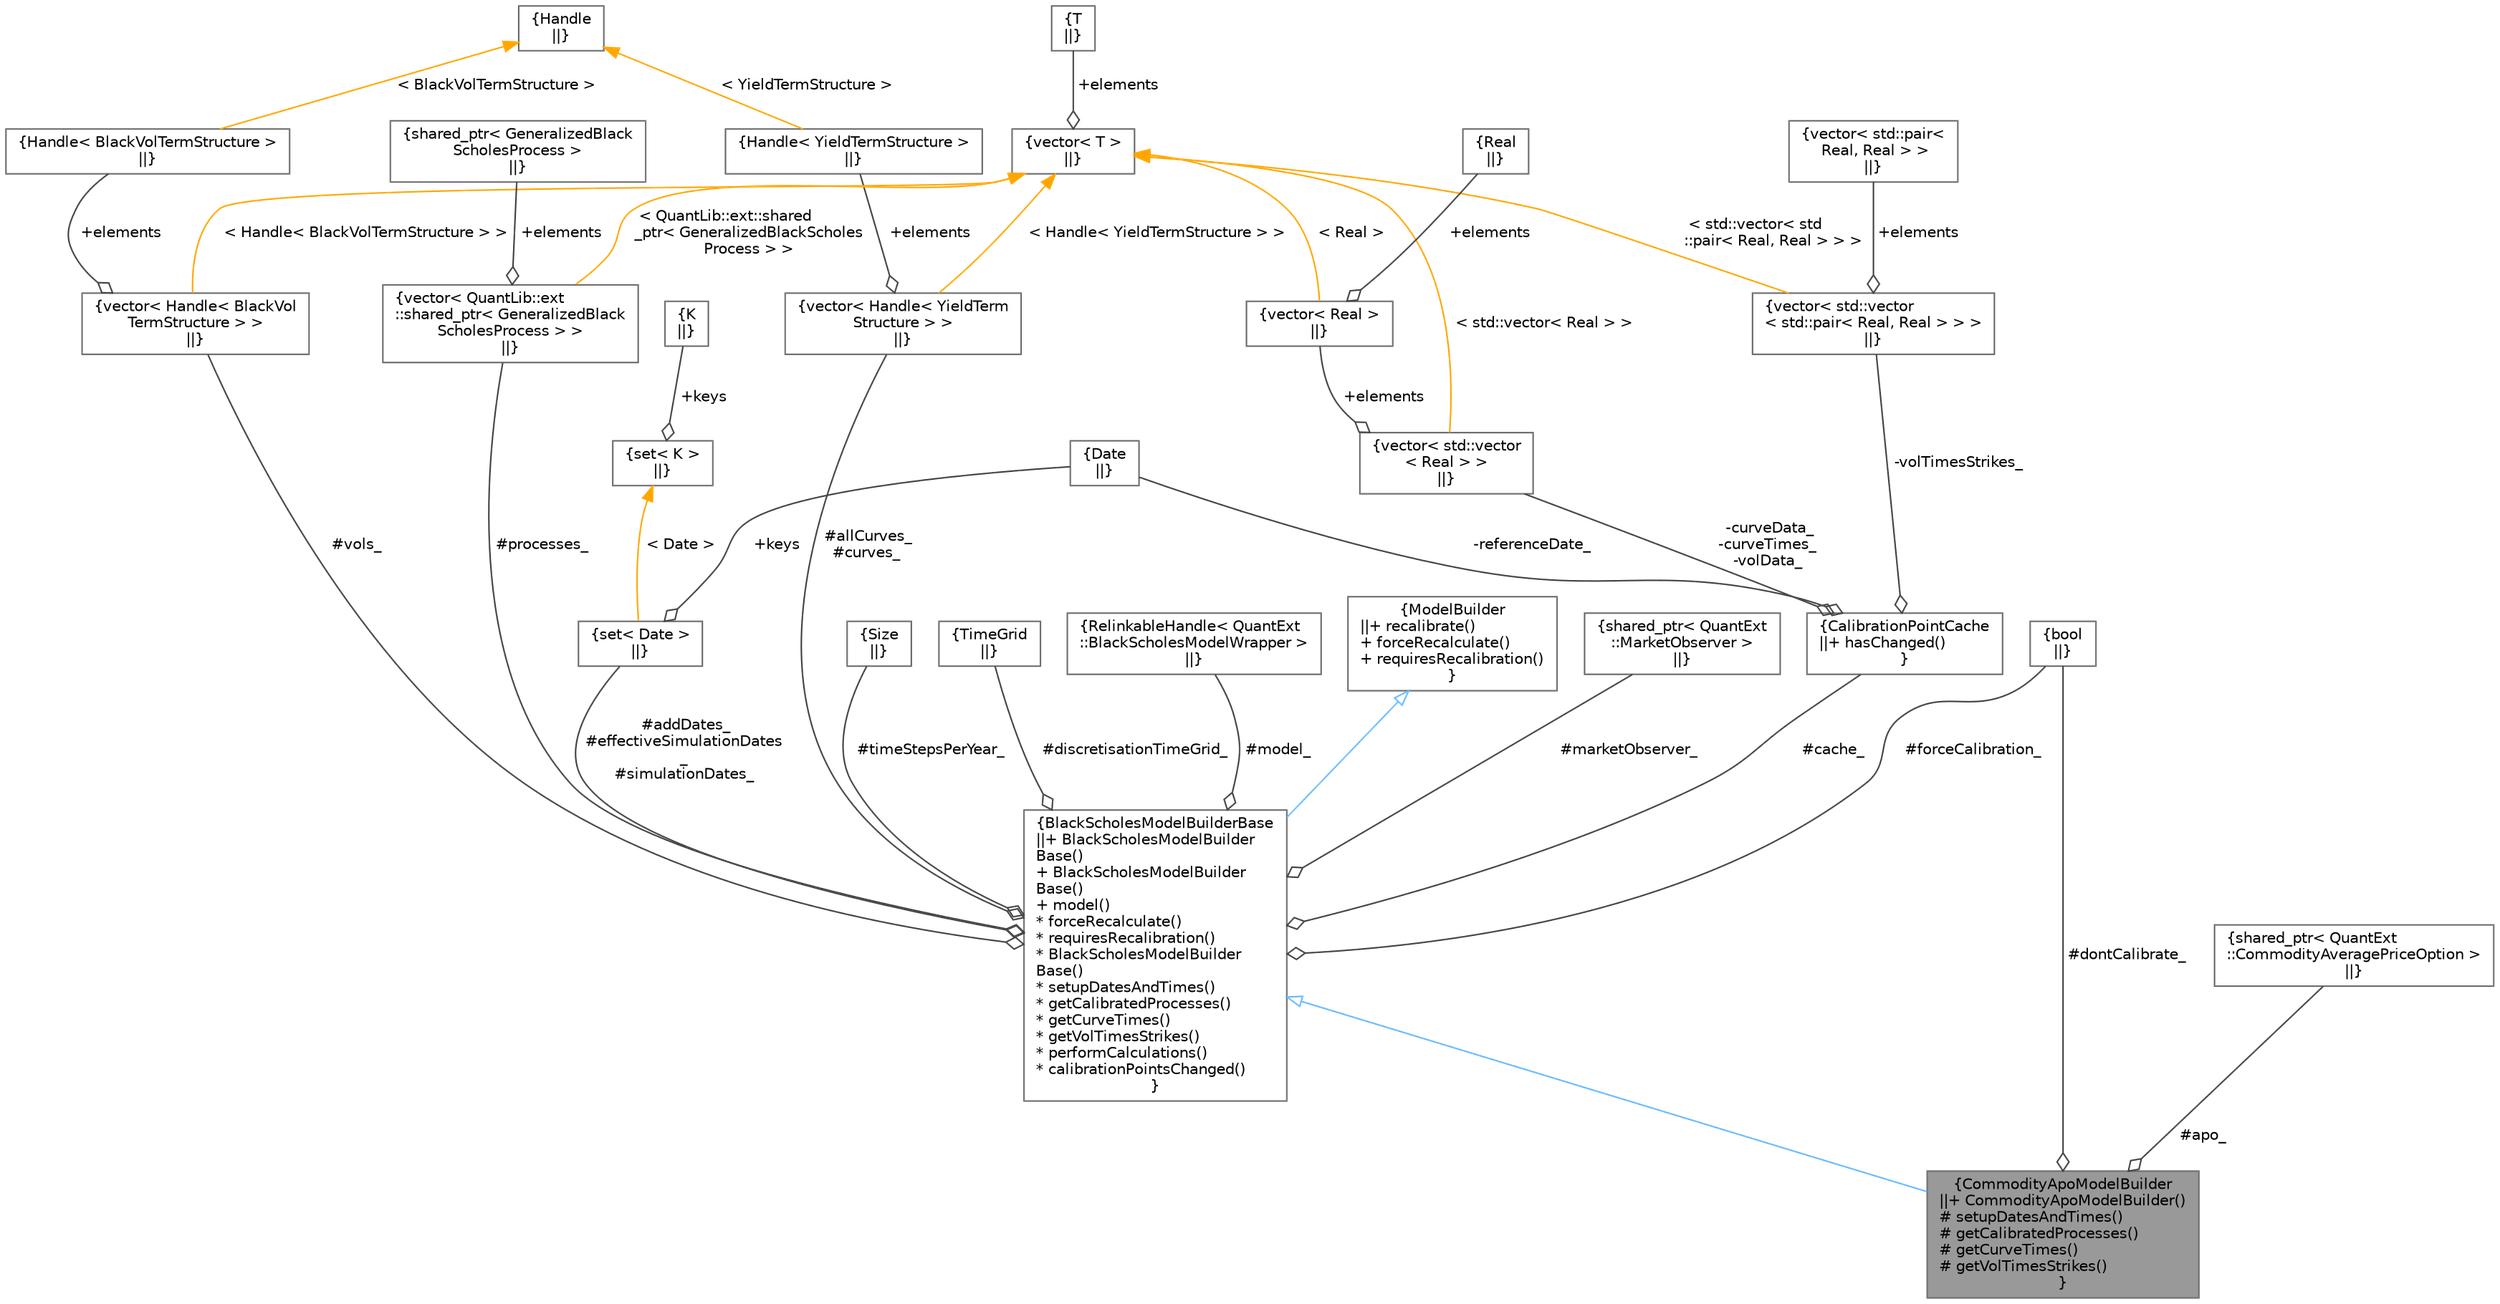 digraph "CommodityApoModelBuilder"
{
 // INTERACTIVE_SVG=YES
 // LATEX_PDF_SIZE
  bgcolor="transparent";
  edge [fontname=Helvetica,fontsize=10,labelfontname=Helvetica,labelfontsize=10];
  node [fontname=Helvetica,fontsize=10,shape=box,height=0.2,width=0.4];
  Node1 [label="{CommodityApoModelBuilder\n||+ CommodityApoModelBuilder()\l# setupDatesAndTimes()\l# getCalibratedProcesses()\l# getCurveTimes()\l# getVolTimesStrikes()\l}",height=0.2,width=0.4,color="gray40", fillcolor="grey60", style="filled", fontcolor="black",tooltip=" "];
  Node2 -> Node1 [dir="back",color="steelblue1",style="solid",arrowtail="onormal"];
  Node2 [label="{BlackScholesModelBuilderBase\n||+ BlackScholesModelBuilder\lBase()\l+ BlackScholesModelBuilder\lBase()\l+ model()\l* forceRecalculate()\l* requiresRecalibration()\l* BlackScholesModelBuilder\lBase()\l* setupDatesAndTimes()\l* getCalibratedProcesses()\l* getCurveTimes()\l* getVolTimesStrikes()\l* performCalculations()\l* calibrationPointsChanged()\l}",height=0.2,width=0.4,color="gray40", fillcolor="white", style="filled",URL="$classore_1_1data_1_1_black_scholes_model_builder_base.html",tooltip=" "];
  Node3 -> Node2 [dir="back",color="steelblue1",style="solid",arrowtail="onormal"];
  Node3 [label="{ModelBuilder\n||+ recalibrate()\l+ forceRecalculate()\l+ requiresRecalibration()\l}",height=0.2,width=0.4,color="gray40", fillcolor="white", style="filled",URL="C:/dev/ORE/documentation/QuantExt/doc/quantext.tag$class_quant_ext_1_1_model_builder.html",tooltip=" "];
  Node4 -> Node2 [color="grey25",style="solid",label=" #allCurves_\n#curves_" ,arrowhead="odiamond"];
  Node4 [label="{vector\< Handle\< YieldTerm\lStructure \> \>\n||}",height=0.2,width=0.4,color="gray40", fillcolor="white", style="filled",tooltip=" "];
  Node5 -> Node4 [color="grey25",style="solid",label=" +elements" ,arrowhead="odiamond"];
  Node5 [label="{Handle\< YieldTermStructure \>\n||}",height=0.2,width=0.4,color="gray40", fillcolor="white", style="filled",tooltip=" "];
  Node6 -> Node5 [dir="back",color="orange",style="solid",label=" \< YieldTermStructure \>" ];
  Node6 [label="{Handle\n||}",height=0.2,width=0.4,color="gray40", fillcolor="white", style="filled",tooltip=" "];
  Node7 -> Node4 [dir="back",color="orange",style="solid",label=" \< Handle\< YieldTermStructure \> \>" ];
  Node7 [label="{vector\< T \>\n||}",height=0.2,width=0.4,color="gray40", fillcolor="white", style="filled",tooltip=" "];
  Node8 -> Node7 [color="grey25",style="solid",label=" +elements" ,arrowhead="odiamond"];
  Node8 [label="{T\n||}",height=0.2,width=0.4,color="gray40", fillcolor="white", style="filled",tooltip=" "];
  Node9 -> Node2 [color="grey25",style="solid",label=" #processes_" ,arrowhead="odiamond"];
  Node9 [label="{vector\< QuantLib::ext\l::shared_ptr\< GeneralizedBlack\lScholesProcess \> \>\n||}",height=0.2,width=0.4,color="gray40", fillcolor="white", style="filled",tooltip=" "];
  Node10 -> Node9 [color="grey25",style="solid",label=" +elements" ,arrowhead="odiamond"];
  Node10 [label="{shared_ptr\< GeneralizedBlack\lScholesProcess \>\n||}",height=0.2,width=0.4,color="gray40", fillcolor="white", style="filled",tooltip=" "];
  Node7 -> Node9 [dir="back",color="orange",style="solid",label=" \< QuantLib::ext::shared\l_ptr\< GeneralizedBlackScholes\lProcess \> \>" ];
  Node11 -> Node2 [color="grey25",style="solid",label=" #addDates_\n#effectiveSimulationDates\l_\n#simulationDates_" ,arrowhead="odiamond"];
  Node11 [label="{set\< Date \>\n||}",height=0.2,width=0.4,color="gray40", fillcolor="white", style="filled",tooltip=" "];
  Node12 -> Node11 [color="grey25",style="solid",label=" +keys" ,arrowhead="odiamond"];
  Node12 [label="{Date\n||}",height=0.2,width=0.4,color="gray40", fillcolor="white", style="filled",tooltip=" "];
  Node13 -> Node11 [dir="back",color="orange",style="solid",label=" \< Date \>" ];
  Node13 [label="{set\< K \>\n||}",height=0.2,width=0.4,color="gray40", fillcolor="white", style="filled",tooltip=" "];
  Node14 -> Node13 [color="grey25",style="solid",label=" +keys" ,arrowhead="odiamond"];
  Node14 [label="{K\n||}",height=0.2,width=0.4,color="gray40", fillcolor="white", style="filled",tooltip=" "];
  Node15 -> Node2 [color="grey25",style="solid",label=" #timeStepsPerYear_" ,arrowhead="odiamond"];
  Node15 [label="{Size\n||}",height=0.2,width=0.4,color="gray40", fillcolor="white", style="filled",tooltip=" "];
  Node16 -> Node2 [color="grey25",style="solid",label=" #discretisationTimeGrid_" ,arrowhead="odiamond"];
  Node16 [label="{TimeGrid\n||}",height=0.2,width=0.4,color="gray40", fillcolor="white", style="filled",tooltip=" "];
  Node17 -> Node2 [color="grey25",style="solid",label=" #model_" ,arrowhead="odiamond"];
  Node17 [label="{RelinkableHandle\< QuantExt\l::BlackScholesModelWrapper \>\n||}",height=0.2,width=0.4,color="gray40", fillcolor="white", style="filled",tooltip=" "];
  Node18 -> Node2 [color="grey25",style="solid",label=" #forceCalibration_" ,arrowhead="odiamond"];
  Node18 [label="{bool\n||}",height=0.2,width=0.4,color="gray40", fillcolor="white", style="filled",URL="$classbool.html",tooltip=" "];
  Node19 -> Node2 [color="grey25",style="solid",label=" #marketObserver_" ,arrowhead="odiamond"];
  Node19 [label="{shared_ptr\< QuantExt\l::MarketObserver \>\n||}",height=0.2,width=0.4,color="gray40", fillcolor="white", style="filled",tooltip=" "];
  Node20 -> Node2 [color="grey25",style="solid",label=" #vols_" ,arrowhead="odiamond"];
  Node20 [label="{vector\< Handle\< BlackVol\lTermStructure \> \>\n||}",height=0.2,width=0.4,color="gray40", fillcolor="white", style="filled",tooltip=" "];
  Node21 -> Node20 [color="grey25",style="solid",label=" +elements" ,arrowhead="odiamond"];
  Node21 [label="{Handle\< BlackVolTermStructure \>\n||}",height=0.2,width=0.4,color="gray40", fillcolor="white", style="filled",tooltip=" "];
  Node6 -> Node21 [dir="back",color="orange",style="solid",label=" \< BlackVolTermStructure \>" ];
  Node7 -> Node20 [dir="back",color="orange",style="solid",label=" \< Handle\< BlackVolTermStructure \> \>" ];
  Node22 -> Node2 [color="grey25",style="solid",label=" #cache_" ,arrowhead="odiamond"];
  Node22 [label="{CalibrationPointCache\n||+ hasChanged()\l}",height=0.2,width=0.4,color="gray40", fillcolor="white", style="filled",URL="$classore_1_1data_1_1_calibration_point_cache.html",tooltip=" "];
  Node12 -> Node22 [color="grey25",style="solid",label=" -referenceDate_" ,arrowhead="odiamond"];
  Node23 -> Node22 [color="grey25",style="solid",label=" -curveData_\n-curveTimes_\n-volData_" ,arrowhead="odiamond"];
  Node23 [label="{vector\< std::vector\l\< Real \> \>\n||}",height=0.2,width=0.4,color="gray40", fillcolor="white", style="filled",tooltip=" "];
  Node24 -> Node23 [color="grey25",style="solid",label=" +elements" ,arrowhead="odiamond"];
  Node24 [label="{vector\< Real \>\n||}",height=0.2,width=0.4,color="gray40", fillcolor="white", style="filled",tooltip=" "];
  Node25 -> Node24 [color="grey25",style="solid",label=" +elements" ,arrowhead="odiamond"];
  Node25 [label="{Real\n||}",height=0.2,width=0.4,color="gray40", fillcolor="white", style="filled",tooltip=" "];
  Node7 -> Node24 [dir="back",color="orange",style="solid",label=" \< Real \>" ];
  Node7 -> Node23 [dir="back",color="orange",style="solid",label=" \< std::vector\< Real \> \>" ];
  Node26 -> Node22 [color="grey25",style="solid",label=" -volTimesStrikes_" ,arrowhead="odiamond"];
  Node26 [label="{vector\< std::vector\l\< std::pair\< Real, Real \> \> \>\n||}",height=0.2,width=0.4,color="gray40", fillcolor="white", style="filled",tooltip=" "];
  Node27 -> Node26 [color="grey25",style="solid",label=" +elements" ,arrowhead="odiamond"];
  Node27 [label="{vector\< std::pair\<\l Real, Real \> \>\n||}",height=0.2,width=0.4,color="gray40", fillcolor="white", style="filled",tooltip=" "];
  Node7 -> Node26 [dir="back",color="orange",style="solid",label=" \< std::vector\< std\l::pair\< Real, Real \> \> \>" ];
  Node28 -> Node1 [color="grey25",style="solid",label=" #apo_" ,arrowhead="odiamond"];
  Node28 [label="{shared_ptr\< QuantExt\l::CommodityAveragePriceOption \>\n||}",height=0.2,width=0.4,color="gray40", fillcolor="white", style="filled",tooltip=" "];
  Node18 -> Node1 [color="grey25",style="solid",label=" #dontCalibrate_" ,arrowhead="odiamond"];
}
